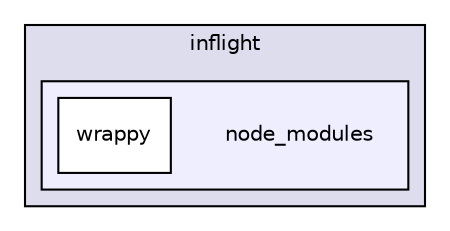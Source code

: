 digraph "gulp-src/node_modules/gulp/node_modules/liftoff/node_modules/findup-sync/node_modules/glob/node_modules/inflight/node_modules" {
  compound=true
  node [ fontsize="10", fontname="Helvetica"];
  edge [ labelfontsize="10", labelfontname="Helvetica"];
  subgraph clusterdir_1afbf30f63f68875ce38c355aafe8e27 {
    graph [ bgcolor="#ddddee", pencolor="black", label="inflight" fontname="Helvetica", fontsize="10", URL="dir_1afbf30f63f68875ce38c355aafe8e27.html"]
  subgraph clusterdir_7c2a90f2ab5b29b0de9a64d5e8cb5dbc {
    graph [ bgcolor="#eeeeff", pencolor="black", label="" URL="dir_7c2a90f2ab5b29b0de9a64d5e8cb5dbc.html"];
    dir_7c2a90f2ab5b29b0de9a64d5e8cb5dbc [shape=plaintext label="node_modules"];
    dir_5ddb8f2bb4ac299cae2631f41f3f4f37 [shape=box label="wrappy" color="black" fillcolor="white" style="filled" URL="dir_5ddb8f2bb4ac299cae2631f41f3f4f37.html"];
  }
  }
}
